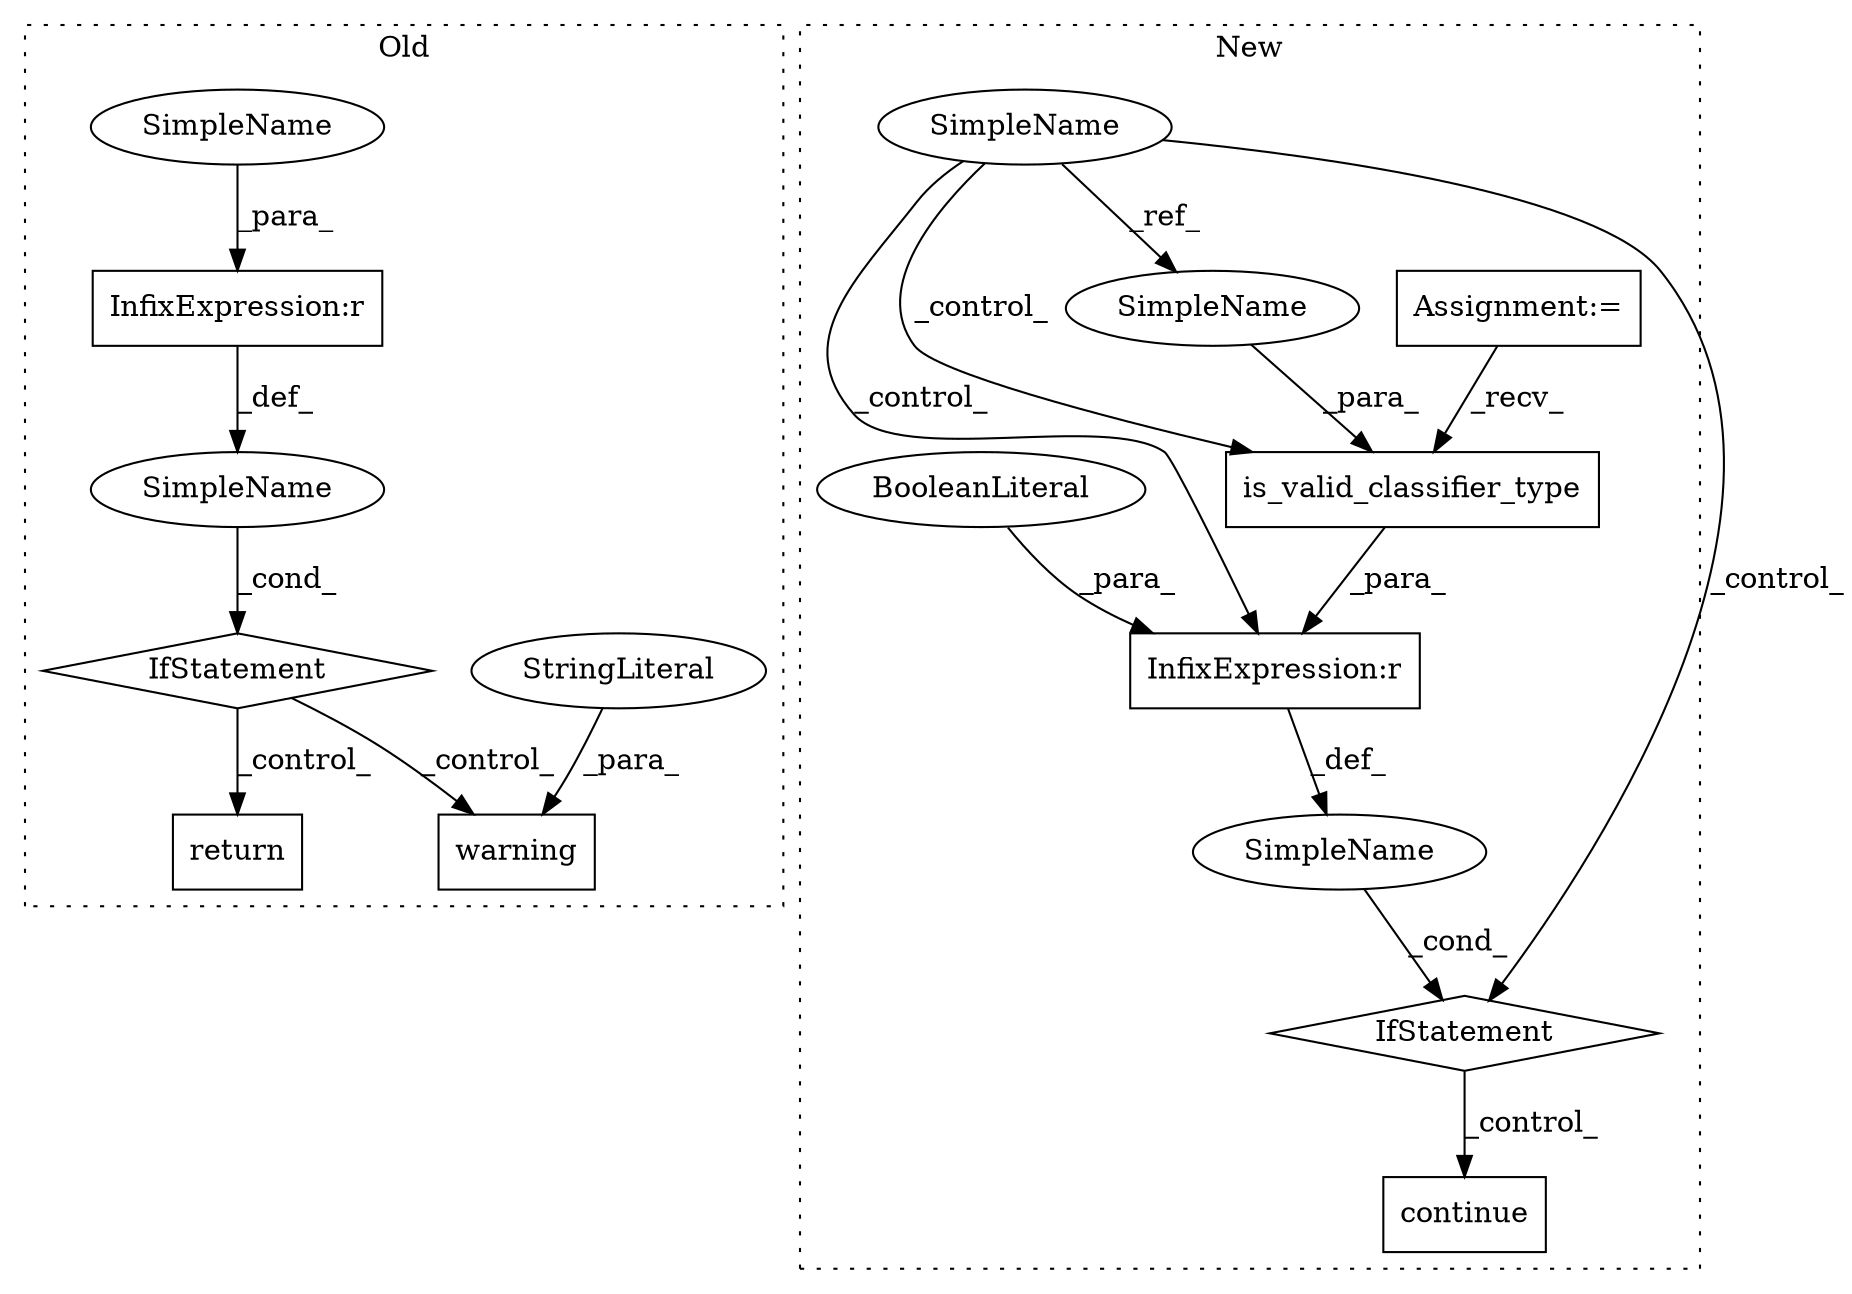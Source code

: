 digraph G {
subgraph cluster0 {
1 [label="warning" a="32" s="10650,10720" l="8,1" shape="box"];
3 [label="StringLiteral" a="45" s="10658" l="62" shape="ellipse"];
4 [label="InfixExpression:r" a="27" s="10622" l="4" shape="box"];
5 [label="SimpleName" a="42" s="" l="" shape="ellipse"];
6 [label="IfStatement" a="25" s="10608,10630" l="4,2" shape="diamond"];
14 [label="return" a="41" s="10731" l="7" shape="box"];
16 [label="SimpleName" a="42" s="10612" l="10" shape="ellipse"];
label = "Old";
style="dotted";
}
subgraph cluster1 {
2 [label="continue" a="18" s="11380" l="9" shape="box"];
7 [label="SimpleName" a="42" s="11256" l="10" shape="ellipse"];
8 [label="InfixExpression:r" a="27" s="11359" l="4" shape="box"];
9 [label="SimpleName" a="42" s="" l="" shape="ellipse"];
10 [label="IfStatement" a="25" s="11300,11368" l="4,2" shape="diamond"];
11 [label="BooleanLiteral" a="9" s="11363" l="5" shape="ellipse"];
12 [label="is_valid_classifier_type" a="32" s="11323,11358" l="25,1" shape="box"];
13 [label="Assignment:=" a="7" s="10905" l="18" shape="box"];
15 [label="SimpleName" a="42" s="11348" l="10" shape="ellipse"];
label = "New";
style="dotted";
}
3 -> 1 [label="_para_"];
4 -> 5 [label="_def_"];
5 -> 6 [label="_cond_"];
6 -> 1 [label="_control_"];
6 -> 14 [label="_control_"];
7 -> 15 [label="_ref_"];
7 -> 12 [label="_control_"];
7 -> 8 [label="_control_"];
7 -> 10 [label="_control_"];
8 -> 9 [label="_def_"];
9 -> 10 [label="_cond_"];
10 -> 2 [label="_control_"];
11 -> 8 [label="_para_"];
12 -> 8 [label="_para_"];
13 -> 12 [label="_recv_"];
15 -> 12 [label="_para_"];
16 -> 4 [label="_para_"];
}